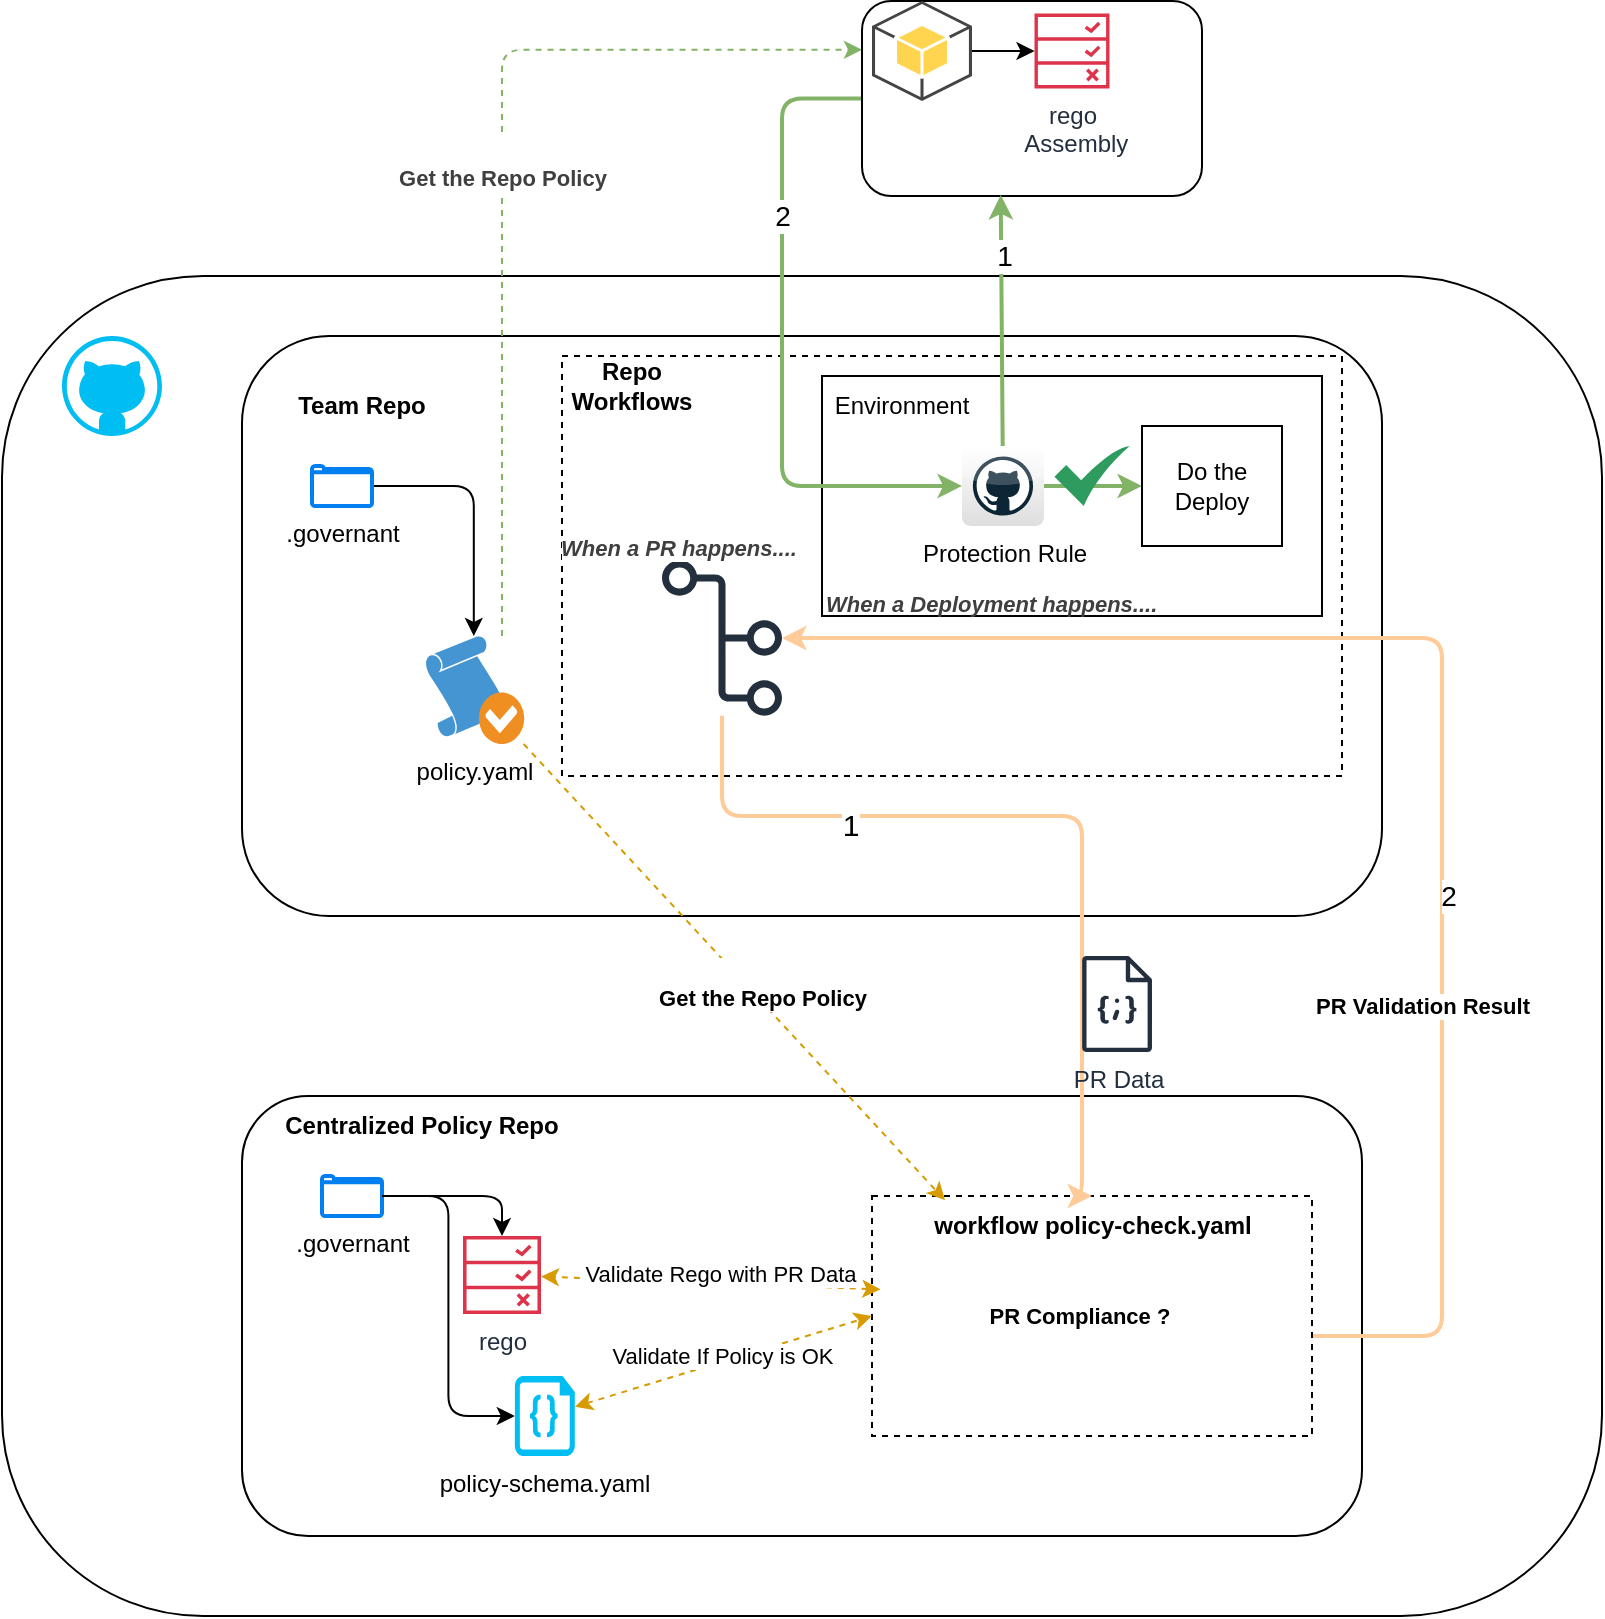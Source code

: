 <mxfile>
    <diagram id="Tf4yHU0Q_6P4Bm2YY6xJ" name="Page-1">
        <mxGraphModel dx="1723" dy="1718" grid="1" gridSize="10" guides="1" tooltips="1" connect="1" arrows="1" fold="1" page="1" pageScale="1" pageWidth="827" pageHeight="1169" math="0" shadow="0">
            <root>
                <mxCell id="0"/>
                <mxCell id="1" parent="0"/>
                <mxCell id="19" value="" style="rounded=1;whiteSpace=wrap;html=1;" parent="1" vertex="1">
                    <mxGeometry x="-80" y="-40" width="800" height="670" as="geometry"/>
                </mxCell>
                <mxCell id="2" value="" style="rounded=1;whiteSpace=wrap;html=1;" parent="1" vertex="1">
                    <mxGeometry x="40" y="-10" width="570" height="290" as="geometry"/>
                </mxCell>
                <mxCell id="5" value="" style="rounded=0;whiteSpace=wrap;html=1;dashed=1;" parent="1" vertex="1">
                    <mxGeometry x="200" width="390" height="210" as="geometry"/>
                </mxCell>
                <mxCell id="8" value="Repo Workflows" style="text;html=1;align=center;verticalAlign=middle;whiteSpace=wrap;rounded=0;fontStyle=1" parent="1" vertex="1">
                    <mxGeometry x="200" width="70" height="30" as="geometry"/>
                </mxCell>
                <mxCell id="12" value="" style="rounded=1;whiteSpace=wrap;html=1;" parent="1" vertex="1">
                    <mxGeometry x="40" y="370" width="560" height="220" as="geometry"/>
                </mxCell>
                <mxCell id="13" value="&lt;b&gt;Centralized Policy Repo&lt;/b&gt;" style="text;html=1;align=center;verticalAlign=middle;whiteSpace=wrap;rounded=0;" parent="1" vertex="1">
                    <mxGeometry x="60" y="370" width="140" height="30" as="geometry"/>
                </mxCell>
                <mxCell id="60" style="edgeStyle=orthogonalEdgeStyle;html=1;strokeColor=#FFCC99;strokeWidth=2;" parent="1" source="14" target="44" edge="1">
                    <mxGeometry relative="1" as="geometry">
                        <Array as="points">
                            <mxPoint x="640" y="490"/>
                            <mxPoint x="640" y="141"/>
                        </Array>
                    </mxGeometry>
                </mxCell>
                <mxCell id="76" value="&lt;font style=&quot;font-size: 14px;&quot;&gt;2&lt;/font&gt;" style="edgeLabel;html=1;align=center;verticalAlign=middle;resizable=0;points=[];" parent="60" vertex="1" connectable="0">
                    <mxGeometry x="-0.233" y="-3" relative="1" as="geometry">
                        <mxPoint as="offset"/>
                    </mxGeometry>
                </mxCell>
                <mxCell id="14" value="" style="rounded=0;whiteSpace=wrap;html=1;dashed=1;" parent="1" vertex="1">
                    <mxGeometry x="355" y="420" width="220" height="120" as="geometry"/>
                </mxCell>
                <mxCell id="58" style="edgeStyle=none;html=1;entryX=0;entryY=0.5;entryDx=0;entryDy=0;startArrow=classic;startFill=1;dashed=1;fillColor=#ffe6cc;strokeColor=#d79b00;" parent="1" source="15" target="14" edge="1">
                    <mxGeometry relative="1" as="geometry"/>
                </mxCell>
                <mxCell id="73" value="Validate If Policy is OK" style="edgeLabel;html=1;align=center;verticalAlign=middle;resizable=0;points=[];" parent="58" vertex="1" connectable="0">
                    <mxGeometry x="-0.244" y="-2" relative="1" as="geometry">
                        <mxPoint x="17" y="-10" as="offset"/>
                    </mxGeometry>
                </mxCell>
                <mxCell id="15" value="policy-schema.yaml" style="verticalLabelPosition=bottom;html=1;verticalAlign=top;align=center;strokeColor=none;fillColor=#00BEF2;shape=mxgraph.azure.code_file;pointerEvents=1;" parent="1" vertex="1">
                    <mxGeometry x="176.4" y="510" width="30" height="40" as="geometry"/>
                </mxCell>
                <mxCell id="16" value="&lt;b&gt;workflow policy-check.yaml&lt;/b&gt;" style="text;html=1;align=center;verticalAlign=middle;whiteSpace=wrap;rounded=0;" parent="1" vertex="1">
                    <mxGeometry x="377.5" y="420" width="175" height="30" as="geometry"/>
                </mxCell>
                <mxCell id="17" value="" style="verticalLabelPosition=bottom;html=1;verticalAlign=top;align=center;strokeColor=none;fillColor=#00BEF2;shape=mxgraph.azure.github_code;pointerEvents=1;" parent="1" vertex="1">
                    <mxGeometry x="-50" y="-10" width="50" height="50" as="geometry"/>
                </mxCell>
                <mxCell id="20" value="&lt;b&gt;Team Repo&lt;/b&gt;" style="text;html=1;align=center;verticalAlign=middle;whiteSpace=wrap;rounded=0;" parent="1" vertex="1">
                    <mxGeometry x="60" y="10" width="80" height="30" as="geometry"/>
                </mxCell>
                <mxCell id="40" style="edgeStyle=orthogonalEdgeStyle;html=1;" parent="1" source="22" target="36" edge="1">
                    <mxGeometry relative="1" as="geometry"/>
                </mxCell>
                <mxCell id="22" value=".governant" style="html=1;verticalLabelPosition=bottom;align=center;labelBackgroundColor=#ffffff;verticalAlign=top;strokeWidth=2;strokeColor=#0080F0;shadow=0;dashed=0;shape=mxgraph.ios7.icons.folder;" parent="1" vertex="1">
                    <mxGeometry x="75" y="55" width="30" height="20" as="geometry"/>
                </mxCell>
                <mxCell id="38" style="edgeStyle=orthogonalEdgeStyle;html=1;" parent="1" source="28" target="37" edge="1">
                    <mxGeometry relative="1" as="geometry"/>
                </mxCell>
                <mxCell id="28" value=".governant" style="html=1;verticalLabelPosition=bottom;align=center;labelBackgroundColor=#ffffff;verticalAlign=top;strokeWidth=2;strokeColor=#0080F0;shadow=0;dashed=0;shape=mxgraph.ios7.icons.folder;" parent="1" vertex="1">
                    <mxGeometry x="80" y="410" width="30" height="20" as="geometry"/>
                </mxCell>
                <mxCell id="29" value="" style="rounded=0;whiteSpace=wrap;html=1;" parent="1" vertex="1">
                    <mxGeometry x="330" y="10" width="250" height="120" as="geometry"/>
                </mxCell>
                <mxCell id="30" value="Environment" style="text;html=1;align=center;verticalAlign=middle;whiteSpace=wrap;rounded=0;" parent="1" vertex="1">
                    <mxGeometry x="320" y="10" width="100" height="30" as="geometry"/>
                </mxCell>
                <mxCell id="86" style="edgeStyle=none;html=1;entryX=0;entryY=0.5;entryDx=0;entryDy=0;strokeWidth=2;fillColor=#d5e8d4;strokeColor=#82b366;" edge="1" parent="1" source="35" target="78">
                    <mxGeometry relative="1" as="geometry"/>
                </mxCell>
                <mxCell id="35" value="Protection Rule" style="dashed=0;outlineConnect=0;html=1;align=center;labelPosition=center;verticalLabelPosition=bottom;verticalAlign=top;shape=mxgraph.webicons.github;gradientColor=#DFDEDE" parent="1" vertex="1">
                    <mxGeometry x="400" y="45" width="41" height="40" as="geometry"/>
                </mxCell>
                <mxCell id="90" value="&lt;meta charset=&quot;utf-8&quot;&gt;&lt;b style=&quot;forced-color-adjust: none; color: rgb(63, 63, 63); scrollbar-color: rgb(226, 226, 226) rgb(251, 251, 251); font-family: Helvetica; font-size: 11px; font-style: normal; font-variant-ligatures: normal; font-variant-caps: normal; letter-spacing: normal; orphans: 2; text-align: center; text-indent: 0px; text-transform: none; widows: 2; word-spacing: 0px; -webkit-text-stroke-width: 0px; white-space: nowrap; text-decoration-thickness: initial; text-decoration-style: initial; text-decoration-color: initial;&quot;&gt;&lt;br class=&quot;Apple-interchange-newline&quot;&gt;Get the Repo Policy&lt;/b&gt;" style="edgeStyle=orthogonalEdgeStyle;html=1;entryX=0;entryY=0.25;entryDx=0;entryDy=0;fillColor=#d5e8d4;strokeColor=#82b366;dashed=1;" edge="1" parent="1" source="36" target="77">
                    <mxGeometry relative="1" as="geometry">
                        <Array as="points">
                            <mxPoint x="170" y="-153"/>
                        </Array>
                    </mxGeometry>
                </mxCell>
                <mxCell id="36" value="policy.yaml" style="shadow=0;dashed=0;html=1;strokeColor=none;fillColor=#4495D1;labelPosition=center;verticalLabelPosition=bottom;verticalAlign=top;align=center;outlineConnect=0;shape=mxgraph.veeam.2d.privilege;" parent="1" vertex="1">
                    <mxGeometry x="130.7" y="140" width="50.4" height="54" as="geometry"/>
                </mxCell>
                <mxCell id="57" style="edgeStyle=none;html=1;dashed=1;startArrow=classic;startFill=1;fillColor=#ffe6cc;strokeColor=#d79b00;exitX=0.019;exitY=0.389;exitDx=0;exitDy=0;exitPerimeter=0;" parent="1" source="14" target="37" edge="1">
                    <mxGeometry relative="1" as="geometry">
                        <mxPoint x="340" y="469" as="sourcePoint"/>
                    </mxGeometry>
                </mxCell>
                <mxCell id="71" value="Validate Rego with PR Data" style="edgeLabel;html=1;align=center;verticalAlign=middle;resizable=0;points=[];" parent="57" vertex="1" connectable="0">
                    <mxGeometry x="0.092" y="-1" relative="1" as="geometry">
                        <mxPoint x="12" y="-3" as="offset"/>
                    </mxGeometry>
                </mxCell>
                <mxCell id="37" value="rego&lt;div&gt;&lt;br&gt;&lt;/div&gt;" style="sketch=0;outlineConnect=0;fontColor=#232F3E;gradientColor=none;fillColor=#DD344C;strokeColor=none;dashed=0;verticalLabelPosition=bottom;verticalAlign=top;align=center;html=1;fontSize=12;fontStyle=0;aspect=fixed;pointerEvents=1;shape=mxgraph.aws4.waf_rule;" parent="1" vertex="1">
                    <mxGeometry x="150.5" y="440" width="39" height="39" as="geometry"/>
                </mxCell>
                <mxCell id="39" style="edgeStyle=orthogonalEdgeStyle;html=1;entryX=0;entryY=0.5;entryDx=0;entryDy=0;entryPerimeter=0;" parent="1" source="28" target="15" edge="1">
                    <mxGeometry relative="1" as="geometry"/>
                </mxCell>
                <mxCell id="45" style="edgeStyle=orthogonalEdgeStyle;html=1;entryX=0.5;entryY=0;entryDx=0;entryDy=0;strokeColor=#FFCC99;strokeWidth=2;" parent="1" source="44" target="14" edge="1">
                    <mxGeometry relative="1" as="geometry">
                        <mxPoint x="260" y="155.001" as="sourcePoint"/>
                        <mxPoint x="375" y="347.18" as="targetPoint"/>
                        <Array as="points">
                            <mxPoint x="280" y="230"/>
                            <mxPoint x="460" y="230"/>
                            <mxPoint x="460" y="420"/>
                        </Array>
                    </mxGeometry>
                </mxCell>
                <mxCell id="46" value="&lt;b&gt;PR Compliance ?&amp;nbsp;&lt;/b&gt;" style="edgeLabel;html=1;align=center;verticalAlign=middle;resizable=0;points=[];" parent="45" vertex="1" connectable="0">
                    <mxGeometry x="-0.489" y="-2" relative="1" as="geometry">
                        <mxPoint x="121" y="248" as="offset"/>
                    </mxGeometry>
                </mxCell>
                <mxCell id="75" value="&lt;font style=&quot;font-size: 15px;&quot;&gt;1&lt;/font&gt;" style="edgeLabel;html=1;align=center;verticalAlign=middle;resizable=0;points=[];" parent="45" vertex="1" connectable="0">
                    <mxGeometry x="-0.464" y="-2" relative="1" as="geometry">
                        <mxPoint y="2" as="offset"/>
                    </mxGeometry>
                </mxCell>
                <mxCell id="44" value="" style="sketch=0;outlineConnect=0;fontColor=#232F3E;gradientColor=none;fillColor=#232F3D;strokeColor=none;dashed=0;verticalLabelPosition=bottom;verticalAlign=top;align=center;html=1;fontSize=12;fontStyle=0;aspect=fixed;pointerEvents=1;shape=mxgraph.aws4.git_repository;" parent="1" vertex="1">
                    <mxGeometry x="250" y="102" width="60" height="78" as="geometry"/>
                </mxCell>
                <mxCell id="52" value="PR Data" style="sketch=0;outlineConnect=0;fontColor=#232F3E;gradientColor=none;fillColor=#232F3D;strokeColor=none;dashed=0;verticalLabelPosition=bottom;verticalAlign=top;align=center;html=1;fontSize=12;fontStyle=0;aspect=fixed;pointerEvents=1;shape=mxgraph.aws4.json_script;" parent="1" vertex="1">
                    <mxGeometry x="460.0" y="300" width="35.07" height="48" as="geometry"/>
                </mxCell>
                <mxCell id="59" style="edgeStyle=none;html=1;entryX=0.08;entryY=0.072;entryDx=0;entryDy=0;entryPerimeter=0;dashed=1;fillColor=#ffe6cc;strokeColor=#d79b00;" parent="1" source="36" target="16" edge="1">
                    <mxGeometry relative="1" as="geometry"/>
                </mxCell>
                <mxCell id="62" value="&lt;b&gt;PR Validation Result&lt;/b&gt;" style="edgeLabel;html=1;align=center;verticalAlign=middle;resizable=0;points=[];" parent="1" vertex="1" connectable="0">
                    <mxGeometry x="630.001" y="325" as="geometry"/>
                </mxCell>
                <mxCell id="69" value="&lt;div&gt;&lt;b&gt;&lt;br&gt;&lt;/b&gt;&lt;/div&gt;&lt;b&gt;Get the Repo Policy&lt;/b&gt;" style="edgeLabel;html=1;align=center;verticalAlign=middle;resizable=0;points=[];" parent="1" vertex="1" connectable="0">
                    <mxGeometry x="300.001" y="314" as="geometry"/>
                </mxCell>
                <mxCell id="70" value="&lt;b style=&quot;color: rgb(63, 63, 63); scrollbar-color: rgb(226, 226, 226) rgb(251, 251, 251);&quot;&gt;&lt;i&gt;When a PR happens....&lt;/i&gt;&lt;/b&gt;" style="edgeLabel;html=1;align=center;verticalAlign=middle;resizable=0;points=[];" parent="1" vertex="1" connectable="0">
                    <mxGeometry x="270.001" y="95" as="geometry">
                        <mxPoint x="-12" y="1" as="offset"/>
                    </mxGeometry>
                </mxCell>
                <mxCell id="85" value="&lt;font style=&quot;font-size: 14px;&quot;&gt;2&lt;/font&gt;" style="edgeStyle=orthogonalEdgeStyle;html=1;exitX=0;exitY=0.5;exitDx=0;exitDy=0;fillColor=#d5e8d4;strokeColor=#82b366;strokeWidth=2;" edge="1" parent="1" source="77" target="35">
                    <mxGeometry x="-0.39" relative="1" as="geometry">
                        <Array as="points">
                            <mxPoint x="310" y="-129"/>
                            <mxPoint x="310" y="65"/>
                        </Array>
                        <mxPoint as="offset"/>
                    </mxGeometry>
                </mxCell>
                <mxCell id="77" value="&lt;span style=&quot;font-family: monospace; font-size: 0px; text-align: start; text-wrap-mode: nowrap;&quot;&gt;%3CmxGraphModel%3E%3Croot%3E%3CmxCell%20id%3D%220%22%2F%3E%3CmxCell%20id%3D%221%22%20parent%3D%220%22%2F%3E%3CmxCell%20id%3D%222%22%20value%3D%22rego%26lt%3Bdiv%26gt%3B%26lt%3Bbr%26gt%3B%26lt%3B%2Fdiv%26gt%3B%22%20style%3D%22sketch%3D0%3BoutlineConnect%3D0%3BfontColor%3D%23232F3E%3BgradientColor%3Dnone%3BfillColor%3D%23DD344C%3BstrokeColor%3Dnone%3Bdashed%3D0%3BverticalLabelPosition%3Dbottom%3BverticalAlign%3Dtop%3Balign%3Dcenter%3Bhtml%3D1%3BfontSize%3D12%3BfontStyle%3D0%3Baspect%3Dfixed%3BpointerEvents%3D1%3Bshape%3Dmxgraph.aws4.waf_rule%3B%22%20vertex%3D%221%22%20parent%3D%221%22%3E%3CmxGeometry%20x%3D%22150.5%22%20y%3D%22440%22%20width%3D%2239%22%20height%3D%2239%22%20as%3D%22geometry%22%2F%3E%3C%2FmxCell%3E%3C%2Froot%3E%3C%2FmxGraphModel%3E&lt;/span&gt;" style="rounded=1;whiteSpace=wrap;html=1;" vertex="1" parent="1">
                    <mxGeometry x="350" y="-177.5" width="170" height="97.5" as="geometry"/>
                </mxCell>
                <mxCell id="78" value="Do the Deploy" style="rounded=0;whiteSpace=wrap;html=1;" vertex="1" parent="1">
                    <mxGeometry x="490" y="35" width="70" height="60" as="geometry"/>
                </mxCell>
                <mxCell id="80" style="edgeStyle=none;html=1;entryX=0.408;entryY=0.995;entryDx=0;entryDy=0;entryPerimeter=0;fillColor=#d5e8d4;strokeColor=#82b366;strokeWidth=2;" edge="1" parent="1" source="35" target="77">
                    <mxGeometry relative="1" as="geometry"/>
                </mxCell>
                <mxCell id="88" value="&lt;font style=&quot;font-size: 14px;&quot;&gt;1&lt;/font&gt;" style="edgeLabel;html=1;align=center;verticalAlign=middle;resizable=0;points=[];" vertex="1" connectable="0" parent="80">
                    <mxGeometry x="0.009" y="1" relative="1" as="geometry">
                        <mxPoint x="2" y="-32" as="offset"/>
                    </mxGeometry>
                </mxCell>
                <mxCell id="81" value="&lt;b style=&quot;forced-color-adjust: none; color: rgb(63, 63, 63); scrollbar-color: rgb(226, 226, 226) rgb(251, 251, 251); font-family: Helvetica; font-size: 11px; font-variant-ligatures: normal; font-variant-caps: normal; letter-spacing: normal; orphans: 2; text-align: center; text-indent: 0px; text-transform: none; widows: 2; word-spacing: 0px; -webkit-text-stroke-width: 0px; white-space: nowrap; text-decoration-thickness: initial; text-decoration-style: initial; text-decoration-color: initial;&quot;&gt;&lt;i&gt;When a Deployment happens....&lt;/i&gt;&lt;/b&gt;" style="text;whiteSpace=wrap;html=1;" vertex="1" parent="1">
                    <mxGeometry x="330" y="110" width="150" height="40" as="geometry"/>
                </mxCell>
                <mxCell id="82" value="rego&lt;div&gt;&amp;nbsp;Assembly&lt;/div&gt;" style="sketch=0;outlineConnect=0;fontColor=#232F3E;gradientColor=none;fillColor=#DD344C;strokeColor=none;dashed=0;verticalLabelPosition=bottom;verticalAlign=top;align=center;html=1;fontSize=12;fontStyle=0;aspect=fixed;pointerEvents=1;shape=mxgraph.aws4.waf_rule;" vertex="1" parent="1">
                    <mxGeometry x="436.25" y="-171.25" width="37.5" height="37.5" as="geometry"/>
                </mxCell>
                <mxCell id="84" style="edgeStyle=none;html=1;" edge="1" parent="1" source="83" target="82">
                    <mxGeometry relative="1" as="geometry"/>
                </mxCell>
                <mxCell id="83" value="" style="outlineConnect=0;dashed=0;verticalLabelPosition=bottom;verticalAlign=top;align=center;html=1;shape=mxgraph.aws3.android;fillColor=#FFD44F;gradientColor=none;" vertex="1" parent="1">
                    <mxGeometry x="355" y="-177.5" width="50" height="50" as="geometry"/>
                </mxCell>
                <mxCell id="87" value="" style="sketch=0;html=1;aspect=fixed;strokeColor=none;shadow=0;align=center;fillColor=#2D9C5E;verticalAlign=top;labelPosition=center;verticalLabelPosition=bottom;shape=mxgraph.gcp2.check" vertex="1" parent="1">
                    <mxGeometry x="446.25" y="45" width="37.5" height="30" as="geometry"/>
                </mxCell>
            </root>
        </mxGraphModel>
    </diagram>
</mxfile>